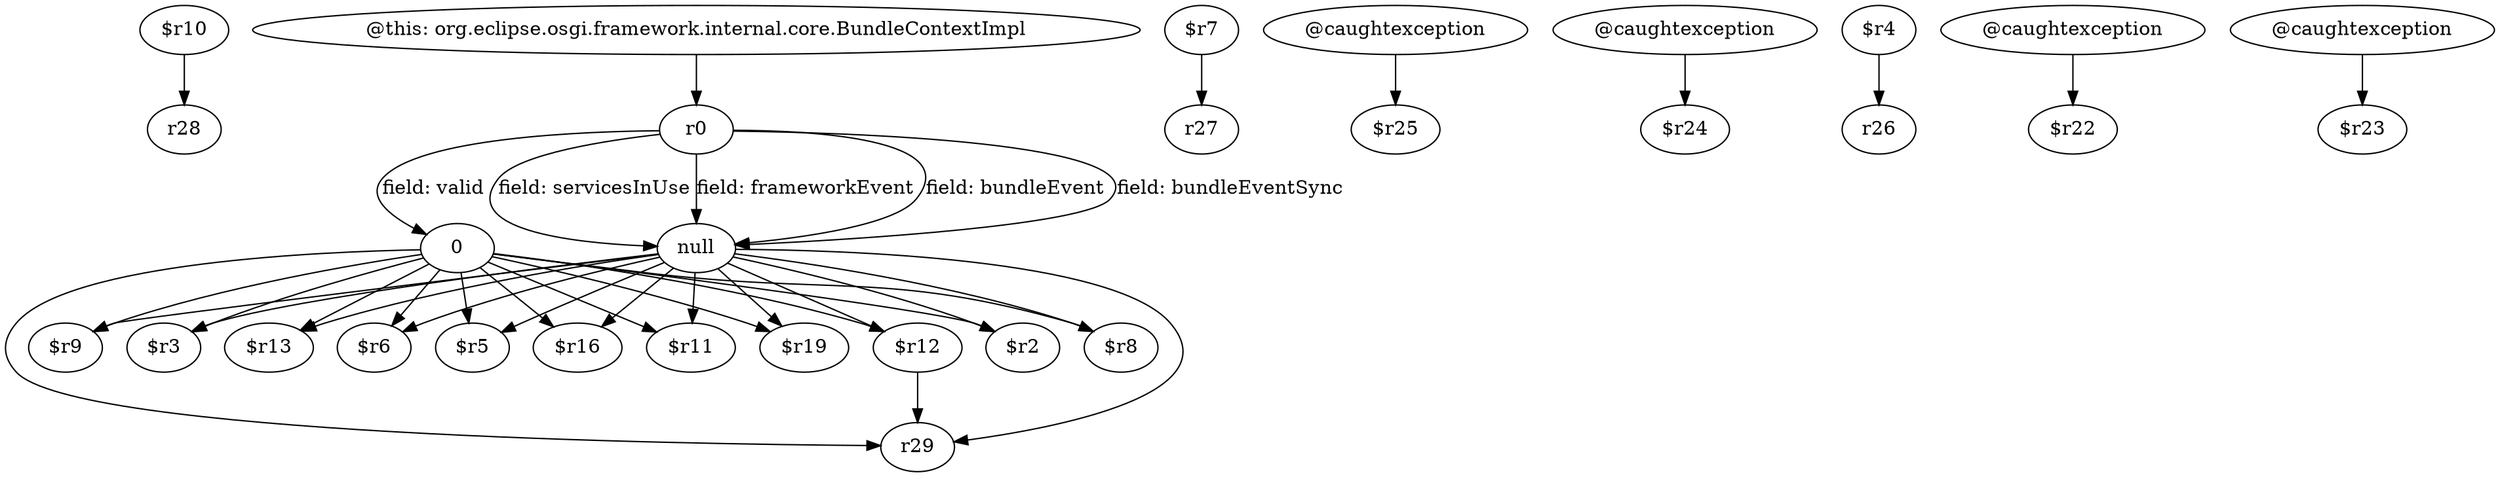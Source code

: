 digraph g {
0[label="$r10"]
1[label="r28"]
0->1[label=""]
2[label="0"]
3[label="$r9"]
2->3[label=""]
4[label="$r7"]
5[label="r27"]
4->5[label=""]
6[label="r0"]
7[label="null"]
6->7[label="field: frameworkEvent"]
6->7[label="field: bundleEvent"]
6->7[label="field: bundleEventSync"]
6->7[label="field: servicesInUse"]
8[label="$r6"]
7->8[label=""]
9[label="@this: org.eclipse.osgi.framework.internal.core.BundleContextImpl"]
9->6[label=""]
10[label="@caughtexception"]
11[label="$r25"]
10->11[label=""]
12[label="$r19"]
2->12[label=""]
13[label="$r13"]
7->13[label=""]
14[label="$r2"]
7->14[label=""]
15[label="$r16"]
7->15[label=""]
16[label="$r5"]
2->16[label=""]
17[label="$r12"]
2->17[label=""]
18[label="@caughtexception"]
19[label="$r24"]
18->19[label=""]
20[label="$r3"]
7->20[label=""]
21[label="r29"]
2->21[label=""]
2->13[label=""]
22[label="$r4"]
23[label="r26"]
22->23[label=""]
24[label="@caughtexception"]
25[label="$r22"]
24->25[label=""]
26[label="$r11"]
2->26[label=""]
2->8[label=""]
7->21[label=""]
17->21[label=""]
6->2[label="field: valid"]
2->20[label=""]
27[label="@caughtexception"]
28[label="$r23"]
27->28[label=""]
7->17[label=""]
29[label="$r8"]
7->29[label=""]
7->16[label=""]
7->3[label=""]
7->26[label=""]
2->14[label=""]
2->15[label=""]
2->29[label=""]
7->12[label=""]
}